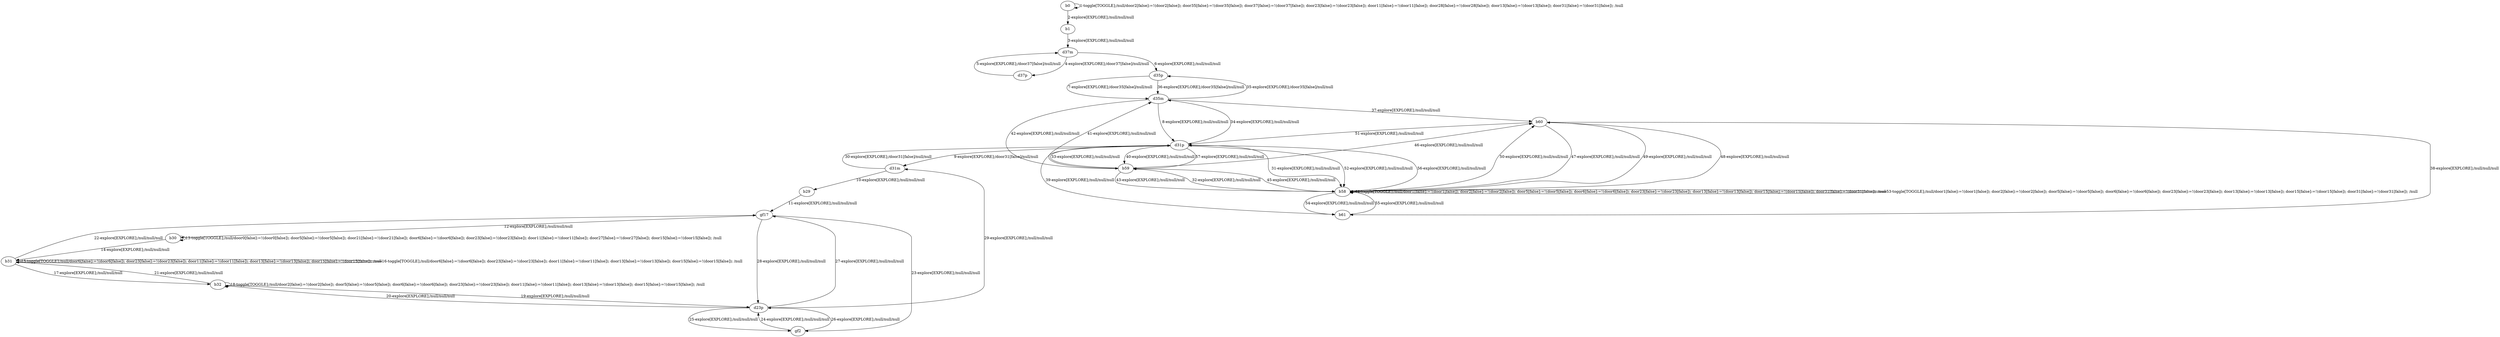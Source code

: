 # Total number of goals covered by this test: 1
# d31m --> d31p

digraph g {
"b0" -> "b0" [label = "1-toggle[TOGGLE];/null/door2[false]:=!(door2[false]); door35[false]:=!(door35[false]); door37[false]:=!(door37[false]); door23[false]:=!(door23[false]); door11[false]:=!(door11[false]); door28[false]:=!(door28[false]); door13[false]:=!(door13[false]); door31[false]:=!(door31[false]); /null"];
"b0" -> "b1" [label = "2-explore[EXPLORE];/null/null/null"];
"b1" -> "d37m" [label = "3-explore[EXPLORE];/null/null/null"];
"d37m" -> "d37p" [label = "4-explore[EXPLORE];/door37[false]/null/null"];
"d37p" -> "d37m" [label = "5-explore[EXPLORE];/door37[false]/null/null"];
"d37m" -> "d35p" [label = "6-explore[EXPLORE];/null/null/null"];
"d35p" -> "d35m" [label = "7-explore[EXPLORE];/door35[false]/null/null"];
"d35m" -> "d31p" [label = "8-explore[EXPLORE];/null/null/null"];
"d31p" -> "d31m" [label = "9-explore[EXPLORE];/door31[false]/null/null"];
"d31m" -> "b29" [label = "10-explore[EXPLORE];/null/null/null"];
"b29" -> "gf17" [label = "11-explore[EXPLORE];/null/null/null"];
"gf17" -> "b30" [label = "12-explore[EXPLORE];/null/null/null"];
"b30" -> "b30" [label = "13-toggle[TOGGLE];/null/door0[false]:=!(door0[false]); door5[false]:=!(door5[false]); door21[false]:=!(door21[false]); door6[false]:=!(door6[false]); door23[false]:=!(door23[false]); door11[false]:=!(door11[false]); door27[false]:=!(door27[false]); door15[false]:=!(door15[false]); /null"];
"b30" -> "b31" [label = "14-explore[EXPLORE];/null/null/null"];
"b31" -> "b31" [label = "15-toggle[TOGGLE];/null/door6[false]:=!(door6[false]); door23[false]:=!(door23[false]); door11[false]:=!(door11[false]); door13[false]:=!(door13[false]); door15[false]:=!(door15[false]); /null"];
"b31" -> "b31" [label = "16-toggle[TOGGLE];/null/door6[false]:=!(door6[false]); door23[false]:=!(door23[false]); door11[false]:=!(door11[false]); door13[false]:=!(door13[false]); door15[false]:=!(door15[false]); /null"];
"b31" -> "b32" [label = "17-explore[EXPLORE];/null/null/null"];
"b32" -> "b32" [label = "18-toggle[TOGGLE];/null/door2[false]:=!(door2[false]); door5[false]:=!(door5[false]); door6[false]:=!(door6[false]); door23[false]:=!(door23[false]); door11[false]:=!(door11[false]); door13[false]:=!(door13[false]); door15[false]:=!(door15[false]); /null"];
"b32" -> "d23p" [label = "19-explore[EXPLORE];/null/null/null"];
"d23p" -> "b32" [label = "20-explore[EXPLORE];/null/null/null"];
"b32" -> "b31" [label = "21-explore[EXPLORE];/null/null/null"];
"b31" -> "gf17" [label = "22-explore[EXPLORE];/null/null/null"];
"gf17" -> "gf2" [label = "23-explore[EXPLORE];/null/null/null"];
"gf2" -> "d23p" [label = "24-explore[EXPLORE];/null/null/null"];
"d23p" -> "gf2" [label = "25-explore[EXPLORE];/null/null/null"];
"gf2" -> "d23p" [label = "26-explore[EXPLORE];/null/null/null"];
"d23p" -> "gf17" [label = "27-explore[EXPLORE];/null/null/null"];
"gf17" -> "d23p" [label = "28-explore[EXPLORE];/null/null/null"];
"d23p" -> "d31m" [label = "29-explore[EXPLORE];/null/null/null"];
"d31m" -> "d31p" [label = "30-explore[EXPLORE];/door31[false]/null/null"];
"d31p" -> "b58" [label = "31-explore[EXPLORE];/null/null/null"];
"b58" -> "b59" [label = "32-explore[EXPLORE];/null/null/null"];
"b59" -> "d31p" [label = "33-explore[EXPLORE];/null/null/null"];
"d31p" -> "d35m" [label = "34-explore[EXPLORE];/null/null/null"];
"d35m" -> "d35p" [label = "35-explore[EXPLORE];/door35[false]/null/null"];
"d35p" -> "d35m" [label = "36-explore[EXPLORE];/door35[false]/null/null"];
"d35m" -> "b60" [label = "37-explore[EXPLORE];/null/null/null"];
"b60" -> "b61" [label = "38-explore[EXPLORE];/null/null/null"];
"b61" -> "d31p" [label = "39-explore[EXPLORE];/null/null/null"];
"d31p" -> "b59" [label = "40-explore[EXPLORE];/null/null/null"];
"b59" -> "d35m" [label = "41-explore[EXPLORE];/null/null/null"];
"d35m" -> "b59" [label = "42-explore[EXPLORE];/null/null/null"];
"b59" -> "b58" [label = "43-explore[EXPLORE];/null/null/null"];
"b58" -> "b58" [label = "44-toggle[TOGGLE];/null/door1[false]:=!(door1[false]); door2[false]:=!(door2[false]); door5[false]:=!(door5[false]); door6[false]:=!(door6[false]); door23[false]:=!(door23[false]); door13[false]:=!(door13[false]); door15[false]:=!(door15[false]); door31[false]:=!(door31[false]); /null"];
"b58" -> "b59" [label = "45-explore[EXPLORE];/null/null/null"];
"b59" -> "b60" [label = "46-explore[EXPLORE];/null/null/null"];
"b60" -> "b58" [label = "47-explore[EXPLORE];/null/null/null"];
"b58" -> "b60" [label = "48-explore[EXPLORE];/null/null/null"];
"b60" -> "b58" [label = "49-explore[EXPLORE];/null/null/null"];
"b58" -> "b60" [label = "50-explore[EXPLORE];/null/null/null"];
"b60" -> "d31p" [label = "51-explore[EXPLORE];/null/null/null"];
"d31p" -> "b58" [label = "52-explore[EXPLORE];/null/null/null"];
"b58" -> "b58" [label = "53-toggle[TOGGLE];/null/door1[false]:=!(door1[false]); door2[false]:=!(door2[false]); door5[false]:=!(door5[false]); door6[false]:=!(door6[false]); door23[false]:=!(door23[false]); door13[false]:=!(door13[false]); door15[false]:=!(door15[false]); door31[false]:=!(door31[false]); /null"];
"b58" -> "b61" [label = "54-explore[EXPLORE];/null/null/null"];
"b61" -> "b58" [label = "55-explore[EXPLORE];/null/null/null"];
"b58" -> "d31p" [label = "56-explore[EXPLORE];/null/null/null"];
"d31p" -> "b59" [label = "57-explore[EXPLORE];/null/null/null"];
}